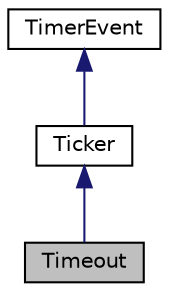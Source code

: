 digraph "Timeout"
{
 // LATEX_PDF_SIZE
  edge [fontname="Helvetica",fontsize="10",labelfontname="Helvetica",labelfontsize="10"];
  node [fontname="Helvetica",fontsize="10",shape=record];
  Node1 [label="Timeout",height=0.2,width=0.4,color="black", fillcolor="grey75", style="filled", fontcolor="black",tooltip=" "];
  Node2 -> Node1 [dir="back",color="midnightblue",fontsize="10",style="solid",fontname="Helvetica"];
  Node2 [label="Ticker",height=0.2,width=0.4,color="black", fillcolor="white", style="filled",URL="$classmbed_1_1_ticker.html",tooltip=" "];
  Node3 -> Node2 [dir="back",color="midnightblue",fontsize="10",style="solid",fontname="Helvetica"];
  Node3 [label="TimerEvent",height=0.2,width=0.4,color="black", fillcolor="white", style="filled",URL="$classmbed_1_1_timer_event.html",tooltip=" "];
}
